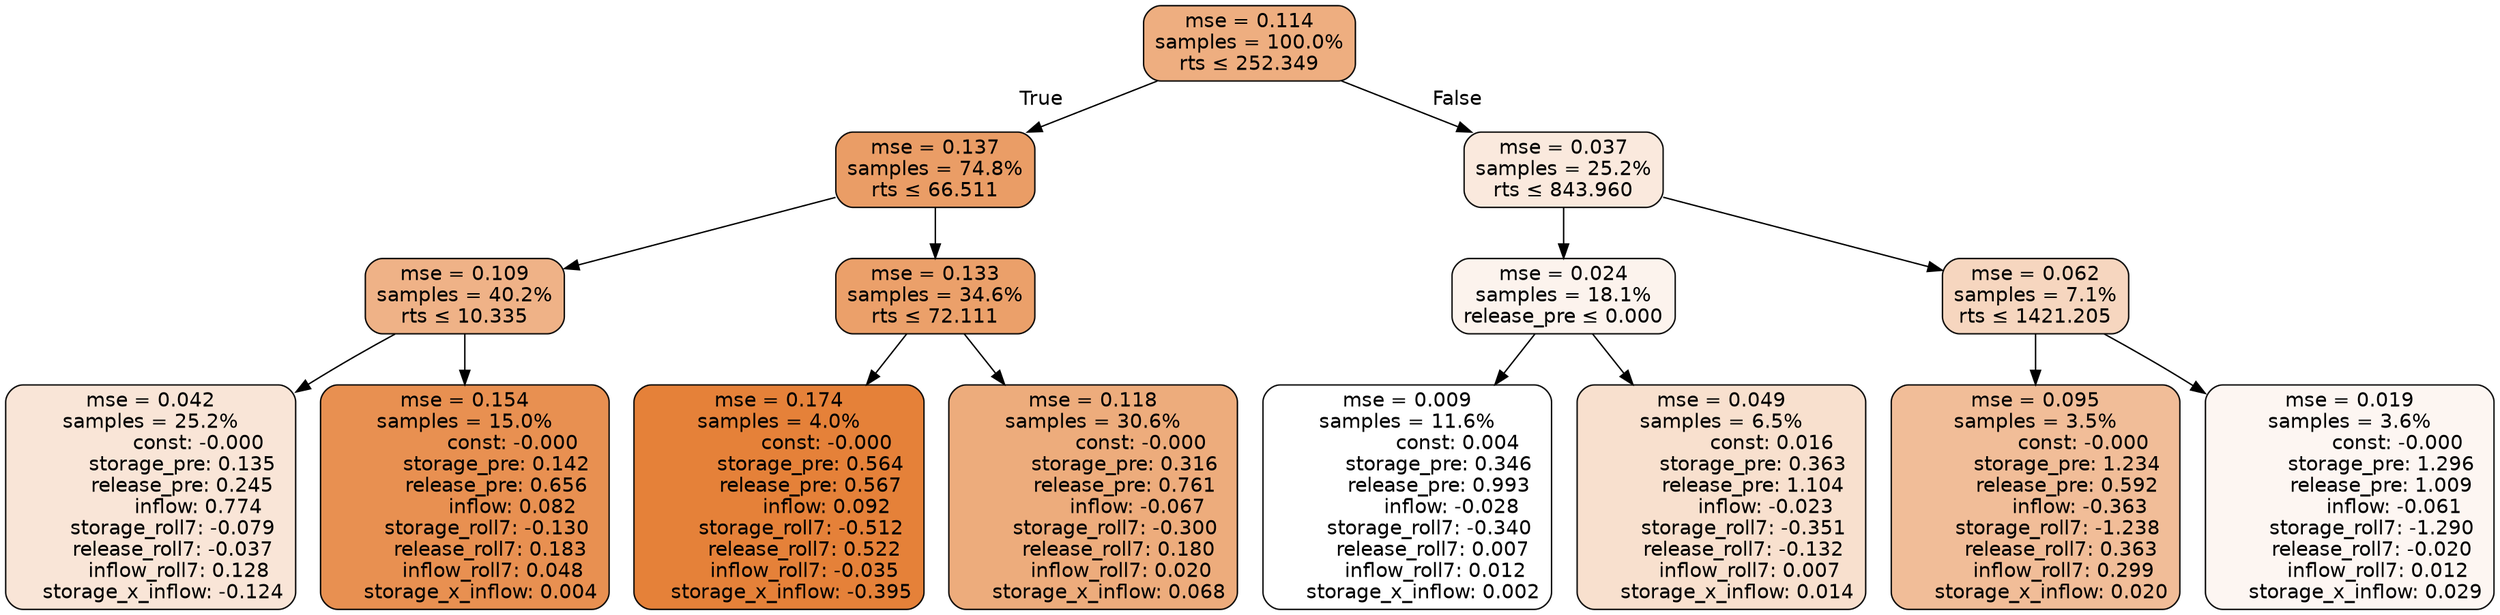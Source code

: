 digraph tree {
bgcolor="transparent"
node [shape=rectangle, style="filled, rounded", color="black", fontname=helvetica] ;
edge [fontname=helvetica] ;
	"0" [label="mse = 0.114
samples = 100.0%
rts &le; 252.349", fillcolor="#eeae80"]
	"1" [label="mse = 0.137
samples = 74.8%
rts &le; 66.511", fillcolor="#ea9d66"]
	"2" [label="mse = 0.109
samples = 40.2%
rts &le; 10.335", fillcolor="#efb287"]
	"3" [label="mse = 0.042
samples = 25.2%
               const: -0.000
          storage_pre: 0.135
          release_pre: 0.245
               inflow: 0.774
       storage_roll7: -0.079
       release_roll7: -0.037
         inflow_roll7: 0.128
    storage_x_inflow: -0.124", fillcolor="#f9e5d7"]
	"4" [label="mse = 0.154
samples = 15.0%
               const: -0.000
          storage_pre: 0.142
          release_pre: 0.656
               inflow: 0.082
       storage_roll7: -0.130
        release_roll7: 0.183
         inflow_roll7: 0.048
     storage_x_inflow: 0.004", fillcolor="#e89051"]
	"5" [label="mse = 0.133
samples = 34.6%
rts &le; 72.111", fillcolor="#eba06a"]
	"6" [label="mse = 0.174
samples = 4.0%
               const: -0.000
          storage_pre: 0.564
          release_pre: 0.567
               inflow: 0.092
       storage_roll7: -0.512
        release_roll7: 0.522
        inflow_roll7: -0.035
    storage_x_inflow: -0.395", fillcolor="#e58139"]
	"7" [label="mse = 0.118
samples = 30.6%
               const: -0.000
          storage_pre: 0.316
          release_pre: 0.761
              inflow: -0.067
       storage_roll7: -0.300
        release_roll7: 0.180
         inflow_roll7: 0.020
     storage_x_inflow: 0.068", fillcolor="#edac7c"]
	"8" [label="mse = 0.037
samples = 25.2%
rts &le; 843.960", fillcolor="#fae9dd"]
	"9" [label="mse = 0.024
samples = 18.1%
release_pre &le; 0.000", fillcolor="#fcf3ed"]
	"10" [label="mse = 0.009
samples = 11.6%
                const: 0.004
          storage_pre: 0.346
          release_pre: 0.993
              inflow: -0.028
       storage_roll7: -0.340
        release_roll7: 0.007
         inflow_roll7: 0.012
     storage_x_inflow: 0.002", fillcolor="#ffffff"]
	"11" [label="mse = 0.049
samples = 6.5%
                const: 0.016
          storage_pre: 0.363
          release_pre: 1.104
              inflow: -0.023
       storage_roll7: -0.351
       release_roll7: -0.132
         inflow_roll7: 0.007
     storage_x_inflow: 0.014", fillcolor="#f8e0ce"]
	"12" [label="mse = 0.062
samples = 7.1%
rts &le; 1421.205", fillcolor="#f6d6bf"]
	"13" [label="mse = 0.095
samples = 3.5%
               const: -0.000
          storage_pre: 1.234
          release_pre: 0.592
              inflow: -0.363
       storage_roll7: -1.238
        release_roll7: 0.363
         inflow_roll7: 0.299
     storage_x_inflow: 0.020", fillcolor="#f1bd98"]
	"14" [label="mse = 0.019
samples = 3.6%
               const: -0.000
          storage_pre: 1.296
          release_pre: 1.009
              inflow: -0.061
       storage_roll7: -1.290
       release_roll7: -0.020
         inflow_roll7: 0.012
     storage_x_inflow: 0.029", fillcolor="#fdf6f2"]

	"0" -> "1" [labeldistance=2.5, labelangle=45, headlabel="True"]
	"1" -> "2"
	"2" -> "3"
	"2" -> "4"
	"1" -> "5"
	"5" -> "6"
	"5" -> "7"
	"0" -> "8" [labeldistance=2.5, labelangle=-45, headlabel="False"]
	"8" -> "9"
	"9" -> "10"
	"9" -> "11"
	"8" -> "12"
	"12" -> "13"
	"12" -> "14"
}
